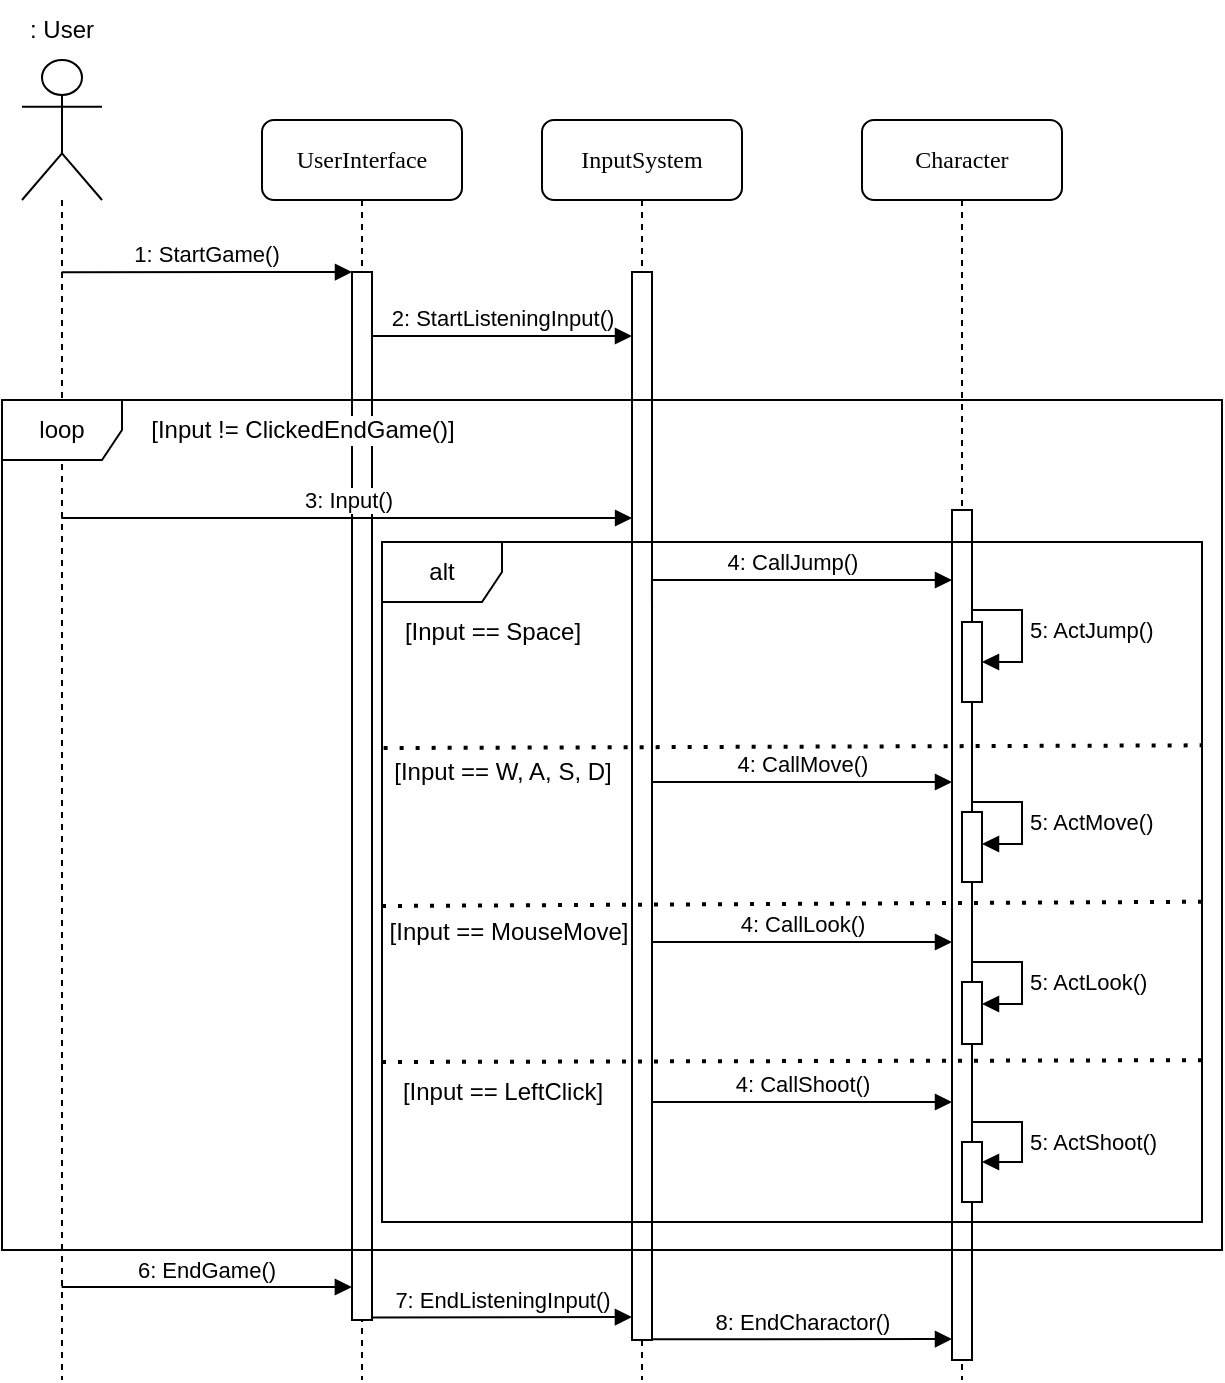 <mxfile version="21.4.0" type="device">
  <diagram name="Page-1" id="13e1069c-82ec-6db2-03f1-153e76fe0fe0">
    <mxGraphModel dx="1988" dy="824" grid="1" gridSize="10" guides="1" tooltips="1" connect="1" arrows="1" fold="1" page="1" pageScale="1" pageWidth="1100" pageHeight="850" background="none" math="0" shadow="0">
      <root>
        <mxCell id="0" />
        <mxCell id="1" parent="0" />
        <mxCell id="7baba1c4bc27f4b0-2" value="InputSystem" style="shape=umlLifeline;perimeter=lifelinePerimeter;whiteSpace=wrap;html=1;container=1;collapsible=0;recursiveResize=0;outlineConnect=0;rounded=1;shadow=0;comic=0;labelBackgroundColor=none;strokeWidth=1;fontFamily=Verdana;fontSize=12;align=center;" parent="1" vertex="1">
          <mxGeometry x="240" y="80" width="100" height="630" as="geometry" />
        </mxCell>
        <mxCell id="7baba1c4bc27f4b0-10" value="" style="html=1;points=[];perimeter=orthogonalPerimeter;rounded=0;shadow=0;comic=0;labelBackgroundColor=none;strokeWidth=1;fontFamily=Verdana;fontSize=12;align=center;" parent="7baba1c4bc27f4b0-2" vertex="1">
          <mxGeometry x="45" y="76" width="10" height="534" as="geometry" />
        </mxCell>
        <mxCell id="7baba1c4bc27f4b0-3" value="Character" style="shape=umlLifeline;perimeter=lifelinePerimeter;whiteSpace=wrap;html=1;container=1;collapsible=0;recursiveResize=0;outlineConnect=0;rounded=1;shadow=0;comic=0;labelBackgroundColor=none;strokeWidth=1;fontFamily=Verdana;fontSize=12;align=center;" parent="1" vertex="1">
          <mxGeometry x="400" y="80" width="100" height="630" as="geometry" />
        </mxCell>
        <mxCell id="7baba1c4bc27f4b0-13" value="" style="html=1;points=[];perimeter=orthogonalPerimeter;rounded=0;shadow=0;comic=0;labelBackgroundColor=none;strokeWidth=1;fontFamily=Verdana;fontSize=12;align=center;" parent="7baba1c4bc27f4b0-3" vertex="1">
          <mxGeometry x="45" y="195" width="10" height="425" as="geometry" />
        </mxCell>
        <mxCell id="LDUVVOvlxtBsYf8Fhf7d-37" value="" style="html=1;points=[];perimeter=orthogonalPerimeter;outlineConnect=0;targetShapes=umlLifeline;portConstraint=eastwest;newEdgeStyle={&quot;edgeStyle&quot;:&quot;elbowEdgeStyle&quot;,&quot;elbow&quot;:&quot;vertical&quot;,&quot;curved&quot;:0,&quot;rounded&quot;:0};" vertex="1" parent="7baba1c4bc27f4b0-3">
          <mxGeometry x="50" y="251" width="10" height="40" as="geometry" />
        </mxCell>
        <mxCell id="LDUVVOvlxtBsYf8Fhf7d-38" value="5: ActJump()" style="html=1;align=left;spacingLeft=2;endArrow=block;rounded=0;edgeStyle=orthogonalEdgeStyle;rounded=0;" edge="1" target="LDUVVOvlxtBsYf8Fhf7d-37" parent="7baba1c4bc27f4b0-3">
          <mxGeometry x="0.191" relative="1" as="geometry">
            <mxPoint x="55" y="245" as="sourcePoint" />
            <Array as="points">
              <mxPoint x="55" y="236" />
              <mxPoint x="55" y="245" />
              <mxPoint x="80" y="245" />
              <mxPoint x="80" y="271" />
            </Array>
            <mxPoint as="offset" />
          </mxGeometry>
        </mxCell>
        <mxCell id="LDUVVOvlxtBsYf8Fhf7d-53" value="" style="html=1;points=[];perimeter=orthogonalPerimeter;outlineConnect=0;targetShapes=umlLifeline;portConstraint=eastwest;newEdgeStyle={&quot;edgeStyle&quot;:&quot;elbowEdgeStyle&quot;,&quot;elbow&quot;:&quot;vertical&quot;,&quot;curved&quot;:0,&quot;rounded&quot;:0};" vertex="1" parent="7baba1c4bc27f4b0-3">
          <mxGeometry x="50" y="431" width="10" height="31" as="geometry" />
        </mxCell>
        <mxCell id="LDUVVOvlxtBsYf8Fhf7d-54" value="5: ActLook()" style="html=1;align=left;spacingLeft=2;endArrow=block;rounded=0;edgeStyle=orthogonalEdgeStyle;rounded=0;" edge="1" parent="7baba1c4bc27f4b0-3" target="LDUVVOvlxtBsYf8Fhf7d-53">
          <mxGeometry x="0.279" relative="1" as="geometry">
            <mxPoint x="55" y="401" as="sourcePoint" />
            <Array as="points">
              <mxPoint x="55" y="421" />
              <mxPoint x="80" y="421" />
              <mxPoint x="80" y="442" />
            </Array>
            <mxPoint as="offset" />
          </mxGeometry>
        </mxCell>
        <mxCell id="7baba1c4bc27f4b0-8" value="UserInterface" style="shape=umlLifeline;perimeter=lifelinePerimeter;whiteSpace=wrap;html=1;container=1;collapsible=0;recursiveResize=0;outlineConnect=0;rounded=1;shadow=0;comic=0;labelBackgroundColor=none;strokeWidth=1;fontFamily=Verdana;fontSize=12;align=center;" parent="1" vertex="1">
          <mxGeometry x="100" y="80" width="100" height="630" as="geometry" />
        </mxCell>
        <mxCell id="7baba1c4bc27f4b0-9" value="" style="html=1;points=[];perimeter=orthogonalPerimeter;rounded=0;shadow=0;comic=0;labelBackgroundColor=none;strokeWidth=1;fontFamily=Verdana;fontSize=12;align=center;" parent="7baba1c4bc27f4b0-8" vertex="1">
          <mxGeometry x="45" y="76" width="10" height="524" as="geometry" />
        </mxCell>
        <mxCell id="LDUVVOvlxtBsYf8Fhf7d-18" value="" style="shape=umlLifeline;perimeter=lifelinePerimeter;whiteSpace=wrap;html=1;container=1;dropTarget=0;collapsible=0;recursiveResize=0;outlineConnect=0;portConstraint=eastwest;newEdgeStyle={&quot;edgeStyle&quot;:&quot;elbowEdgeStyle&quot;,&quot;elbow&quot;:&quot;vertical&quot;,&quot;curved&quot;:0,&quot;rounded&quot;:0};participant=umlActor;size=70;" vertex="1" parent="1">
          <mxGeometry x="-20" y="50" width="40" height="660" as="geometry" />
        </mxCell>
        <mxCell id="LDUVVOvlxtBsYf8Fhf7d-20" value=": User" style="text;strokeColor=none;align=center;fillColor=none;html=1;verticalAlign=middle;whiteSpace=wrap;rounded=0;rotation=0;" vertex="1" parent="1">
          <mxGeometry x="-30" y="20" width="60" height="30" as="geometry" />
        </mxCell>
        <mxCell id="LDUVVOvlxtBsYf8Fhf7d-25" value="1: StartGame()" style="html=1;verticalAlign=bottom;endArrow=block;edgeStyle=elbowEdgeStyle;elbow=vertical;curved=0;rounded=0;entryX=0;entryY=0;entryDx=0;entryDy=0;entryPerimeter=0;" edge="1" parent="1" target="7baba1c4bc27f4b0-9">
          <mxGeometry width="80" relative="1" as="geometry">
            <mxPoint x="-0.19" y="156.138" as="sourcePoint" />
            <mxPoint x="140" y="156" as="targetPoint" />
          </mxGeometry>
        </mxCell>
        <mxCell id="LDUVVOvlxtBsYf8Fhf7d-28" value="3: Input()" style="html=1;verticalAlign=bottom;endArrow=block;edgeStyle=elbowEdgeStyle;elbow=vertical;curved=0;rounded=0;entryX=0.004;entryY=0.19;entryDx=0;entryDy=0;entryPerimeter=0;" edge="1" parent="1">
          <mxGeometry width="80" relative="1" as="geometry">
            <mxPoint x="-0.333" y="279" as="sourcePoint" />
            <mxPoint x="285.04" y="278.66" as="targetPoint" />
          </mxGeometry>
        </mxCell>
        <mxCell id="LDUVVOvlxtBsYf8Fhf7d-31" value="4: CallJump()" style="html=1;verticalAlign=bottom;endArrow=block;edgeStyle=elbowEdgeStyle;elbow=vertical;curved=0;rounded=0;exitX=0.996;exitY=0.272;exitDx=0;exitDy=0;exitPerimeter=0;" edge="1" parent="1" target="7baba1c4bc27f4b0-13">
          <mxGeometry width="80" relative="1" as="geometry">
            <mxPoint x="294.96" y="320.808" as="sourcePoint" />
            <mxPoint x="390" y="301.06" as="targetPoint" />
            <Array as="points">
              <mxPoint x="320" y="310" />
            </Array>
          </mxGeometry>
        </mxCell>
        <mxCell id="LDUVVOvlxtBsYf8Fhf7d-39" value="6: EndGame()" style="html=1;verticalAlign=bottom;endArrow=block;edgeStyle=elbowEdgeStyle;elbow=vertical;curved=0;rounded=0;entryX=-0.005;entryY=0.961;entryDx=0;entryDy=0;entryPerimeter=0;" edge="1" parent="1">
          <mxGeometry width="80" relative="1" as="geometry">
            <mxPoint x="-0.19" y="663.517" as="sourcePoint" />
            <mxPoint x="144.95" y="663.28" as="targetPoint" />
            <Array as="points" />
          </mxGeometry>
        </mxCell>
        <mxCell id="LDUVVOvlxtBsYf8Fhf7d-40" value="2: StartListeningInput()" style="html=1;verticalAlign=bottom;endArrow=block;edgeStyle=elbowEdgeStyle;elbow=vertical;curved=0;rounded=0;exitX=0.999;exitY=0.061;exitDx=0;exitDy=0;exitPerimeter=0;" edge="1" parent="1" source="7baba1c4bc27f4b0-9" target="7baba1c4bc27f4b0-10">
          <mxGeometry width="80" relative="1" as="geometry">
            <mxPoint x="290" y="326" as="sourcePoint" />
            <mxPoint x="370" y="326" as="targetPoint" />
          </mxGeometry>
        </mxCell>
        <mxCell id="LDUVVOvlxtBsYf8Fhf7d-41" value="alt" style="shape=umlFrame;whiteSpace=wrap;html=1;pointerEvents=0;" vertex="1" parent="1">
          <mxGeometry x="160" y="291" width="410" height="340" as="geometry" />
        </mxCell>
        <mxCell id="LDUVVOvlxtBsYf8Fhf7d-42" value="[Input == Space]" style="text;html=1;align=center;verticalAlign=middle;resizable=0;points=[];autosize=1;strokeColor=none;fillColor=none;" vertex="1" parent="1">
          <mxGeometry x="160" y="321" width="110" height="30" as="geometry" />
        </mxCell>
        <mxCell id="LDUVVOvlxtBsYf8Fhf7d-44" value="" style="endArrow=none;dashed=1;html=1;dashPattern=1 3;strokeWidth=2;rounded=0;entryX=1;entryY=0.299;entryDx=0;entryDy=0;entryPerimeter=0;exitX=0.002;exitY=0.303;exitDx=0;exitDy=0;exitPerimeter=0;" edge="1" parent="1" source="LDUVVOvlxtBsYf8Fhf7d-41" target="LDUVVOvlxtBsYf8Fhf7d-41">
          <mxGeometry width="50" height="50" relative="1" as="geometry">
            <mxPoint x="220" y="391" as="sourcePoint" />
            <mxPoint x="250" y="381" as="targetPoint" />
          </mxGeometry>
        </mxCell>
        <mxCell id="LDUVVOvlxtBsYf8Fhf7d-45" value="[Input == W, A, S, D]" style="text;html=1;align=center;verticalAlign=middle;resizable=0;points=[];autosize=1;strokeColor=none;fillColor=none;" vertex="1" parent="1">
          <mxGeometry x="155" y="391" width="130" height="30" as="geometry" />
        </mxCell>
        <mxCell id="LDUVVOvlxtBsYf8Fhf7d-46" value="" style="endArrow=none;dashed=1;html=1;dashPattern=1 3;strokeWidth=2;rounded=0;entryX=1;entryY=0.529;entryDx=0;entryDy=0;entryPerimeter=0;exitX=0.002;exitY=0.303;exitDx=0;exitDy=0;exitPerimeter=0;" edge="1" parent="1" target="LDUVVOvlxtBsYf8Fhf7d-41">
          <mxGeometry width="50" height="50" relative="1" as="geometry">
            <mxPoint x="160" y="473" as="sourcePoint" />
            <mxPoint x="689" y="472" as="targetPoint" />
          </mxGeometry>
        </mxCell>
        <mxCell id="LDUVVOvlxtBsYf8Fhf7d-47" value="[Input == MouseMove]" style="text;html=1;align=center;verticalAlign=middle;resizable=0;points=[];autosize=1;strokeColor=none;fillColor=none;" vertex="1" parent="1">
          <mxGeometry x="153" y="471" width="140" height="30" as="geometry" />
        </mxCell>
        <mxCell id="LDUVVOvlxtBsYf8Fhf7d-50" value="" style="html=1;points=[];perimeter=orthogonalPerimeter;outlineConnect=0;targetShapes=umlLifeline;portConstraint=eastwest;newEdgeStyle={&quot;edgeStyle&quot;:&quot;elbowEdgeStyle&quot;,&quot;elbow&quot;:&quot;vertical&quot;,&quot;curved&quot;:0,&quot;rounded&quot;:0};" vertex="1" parent="1">
          <mxGeometry x="450" y="426" width="10" height="35" as="geometry" />
        </mxCell>
        <mxCell id="LDUVVOvlxtBsYf8Fhf7d-51" value="5: ActMove()" style="html=1;align=left;spacingLeft=2;endArrow=block;rounded=0;edgeStyle=orthogonalEdgeStyle;rounded=0;" edge="1" parent="1" target="LDUVVOvlxtBsYf8Fhf7d-50">
          <mxGeometry x="0.279" relative="1" as="geometry">
            <mxPoint x="455" y="401" as="sourcePoint" />
            <Array as="points">
              <mxPoint x="455" y="421" />
              <mxPoint x="480" y="421" />
              <mxPoint x="480" y="442" />
            </Array>
            <mxPoint as="offset" />
          </mxGeometry>
        </mxCell>
        <mxCell id="LDUVVOvlxtBsYf8Fhf7d-52" value="4: CallMove()" style="html=1;verticalAlign=bottom;endArrow=block;edgeStyle=elbowEdgeStyle;elbow=vertical;curved=0;rounded=0;exitX=1.003;exitY=0.42;exitDx=0;exitDy=0;exitPerimeter=0;" edge="1" parent="1">
          <mxGeometry width="80" relative="1" as="geometry">
            <mxPoint x="295" y="411" as="sourcePoint" />
            <mxPoint x="445" y="411" as="targetPoint" />
          </mxGeometry>
        </mxCell>
        <mxCell id="LDUVVOvlxtBsYf8Fhf7d-59" value="" style="html=1;points=[];perimeter=orthogonalPerimeter;outlineConnect=0;targetShapes=umlLifeline;portConstraint=eastwest;newEdgeStyle={&quot;edgeStyle&quot;:&quot;elbowEdgeStyle&quot;,&quot;elbow&quot;:&quot;vertical&quot;,&quot;curved&quot;:0,&quot;rounded&quot;:0};" vertex="1" parent="1">
          <mxGeometry x="450" y="591" width="10" height="30" as="geometry" />
        </mxCell>
        <mxCell id="LDUVVOvlxtBsYf8Fhf7d-60" value="5: ActShoot()" style="html=1;align=left;spacingLeft=2;endArrow=block;rounded=0;edgeStyle=orthogonalEdgeStyle;rounded=0;" edge="1" parent="1" target="LDUVVOvlxtBsYf8Fhf7d-59">
          <mxGeometry x="0.302" relative="1" as="geometry">
            <mxPoint x="455" y="560" as="sourcePoint" />
            <Array as="points">
              <mxPoint x="455" y="581" />
              <mxPoint x="480" y="581" />
              <mxPoint x="480" y="601" />
            </Array>
            <mxPoint as="offset" />
          </mxGeometry>
        </mxCell>
        <mxCell id="LDUVVOvlxtBsYf8Fhf7d-61" value="4: CallShoot()" style="html=1;verticalAlign=bottom;endArrow=block;edgeStyle=elbowEdgeStyle;elbow=vertical;curved=0;rounded=0;exitX=1.003;exitY=0.42;exitDx=0;exitDy=0;exitPerimeter=0;" edge="1" parent="1">
          <mxGeometry width="80" relative="1" as="geometry">
            <mxPoint x="295" y="571" as="sourcePoint" />
            <mxPoint x="445" y="571" as="targetPoint" />
          </mxGeometry>
        </mxCell>
        <mxCell id="LDUVVOvlxtBsYf8Fhf7d-62" value="" style="endArrow=none;dashed=1;html=1;dashPattern=1 3;strokeWidth=2;rounded=0;entryX=1;entryY=0.762;entryDx=0;entryDy=0;entryPerimeter=0;exitX=0.002;exitY=0.303;exitDx=0;exitDy=0;exitPerimeter=0;" edge="1" parent="1" target="LDUVVOvlxtBsYf8Fhf7d-41">
          <mxGeometry width="50" height="50" relative="1" as="geometry">
            <mxPoint x="160" y="551" as="sourcePoint" />
            <mxPoint x="689" y="550" as="targetPoint" />
          </mxGeometry>
        </mxCell>
        <mxCell id="LDUVVOvlxtBsYf8Fhf7d-63" value="[Input == LeftClick]" style="text;html=1;align=center;verticalAlign=middle;resizable=0;points=[];autosize=1;strokeColor=none;fillColor=none;" vertex="1" parent="1">
          <mxGeometry x="160" y="551" width="120" height="30" as="geometry" />
        </mxCell>
        <mxCell id="LDUVVOvlxtBsYf8Fhf7d-55" value="4: CallLook()" style="html=1;verticalAlign=bottom;endArrow=block;edgeStyle=elbowEdgeStyle;elbow=vertical;curved=0;rounded=0;exitX=1.003;exitY=0.42;exitDx=0;exitDy=0;exitPerimeter=0;" edge="1" parent="1">
          <mxGeometry width="80" relative="1" as="geometry">
            <mxPoint x="295" y="491" as="sourcePoint" />
            <mxPoint x="445" y="491" as="targetPoint" />
          </mxGeometry>
        </mxCell>
        <mxCell id="LDUVVOvlxtBsYf8Fhf7d-68" value="7: EndListeningInput()" style="html=1;verticalAlign=bottom;endArrow=block;edgeStyle=elbowEdgeStyle;elbow=vertical;curved=0;rounded=0;exitX=0.997;exitY=0.987;exitDx=0;exitDy=0;exitPerimeter=0;entryX=-0.003;entryY=0.965;entryDx=0;entryDy=0;entryPerimeter=0;" edge="1" parent="1">
          <mxGeometry width="80" relative="1" as="geometry">
            <mxPoint x="154.97" y="678.76" as="sourcePoint" />
            <mxPoint x="284.97" y="677.85" as="targetPoint" />
          </mxGeometry>
        </mxCell>
        <mxCell id="LDUVVOvlxtBsYf8Fhf7d-69" value="8: EndCharactor()" style="html=1;verticalAlign=bottom;endArrow=block;edgeStyle=elbowEdgeStyle;elbow=vertical;curved=0;rounded=0;exitX=1;exitY=0.989;exitDx=0;exitDy=0;exitPerimeter=0;entryX=0;entryY=0.986;entryDx=0;entryDy=0;entryPerimeter=0;" edge="1" parent="1">
          <mxGeometry width="80" relative="1" as="geometry">
            <mxPoint x="295" y="689.61" as="sourcePoint" />
            <mxPoint x="445" y="689.456" as="targetPoint" />
          </mxGeometry>
        </mxCell>
        <mxCell id="LDUVVOvlxtBsYf8Fhf7d-70" value="loop" style="shape=umlFrame;whiteSpace=wrap;html=1;pointerEvents=0;" vertex="1" parent="1">
          <mxGeometry x="-30" y="220" width="610" height="425" as="geometry" />
        </mxCell>
        <mxCell id="LDUVVOvlxtBsYf8Fhf7d-71" value="[Input != ClickedEndGame()]" style="text;html=1;align=center;verticalAlign=middle;resizable=0;points=[];autosize=1;strokeColor=none;fillColor=none;labelBackgroundColor=default;" vertex="1" parent="1">
          <mxGeometry x="30" y="220" width="180" height="30" as="geometry" />
        </mxCell>
      </root>
    </mxGraphModel>
  </diagram>
</mxfile>

